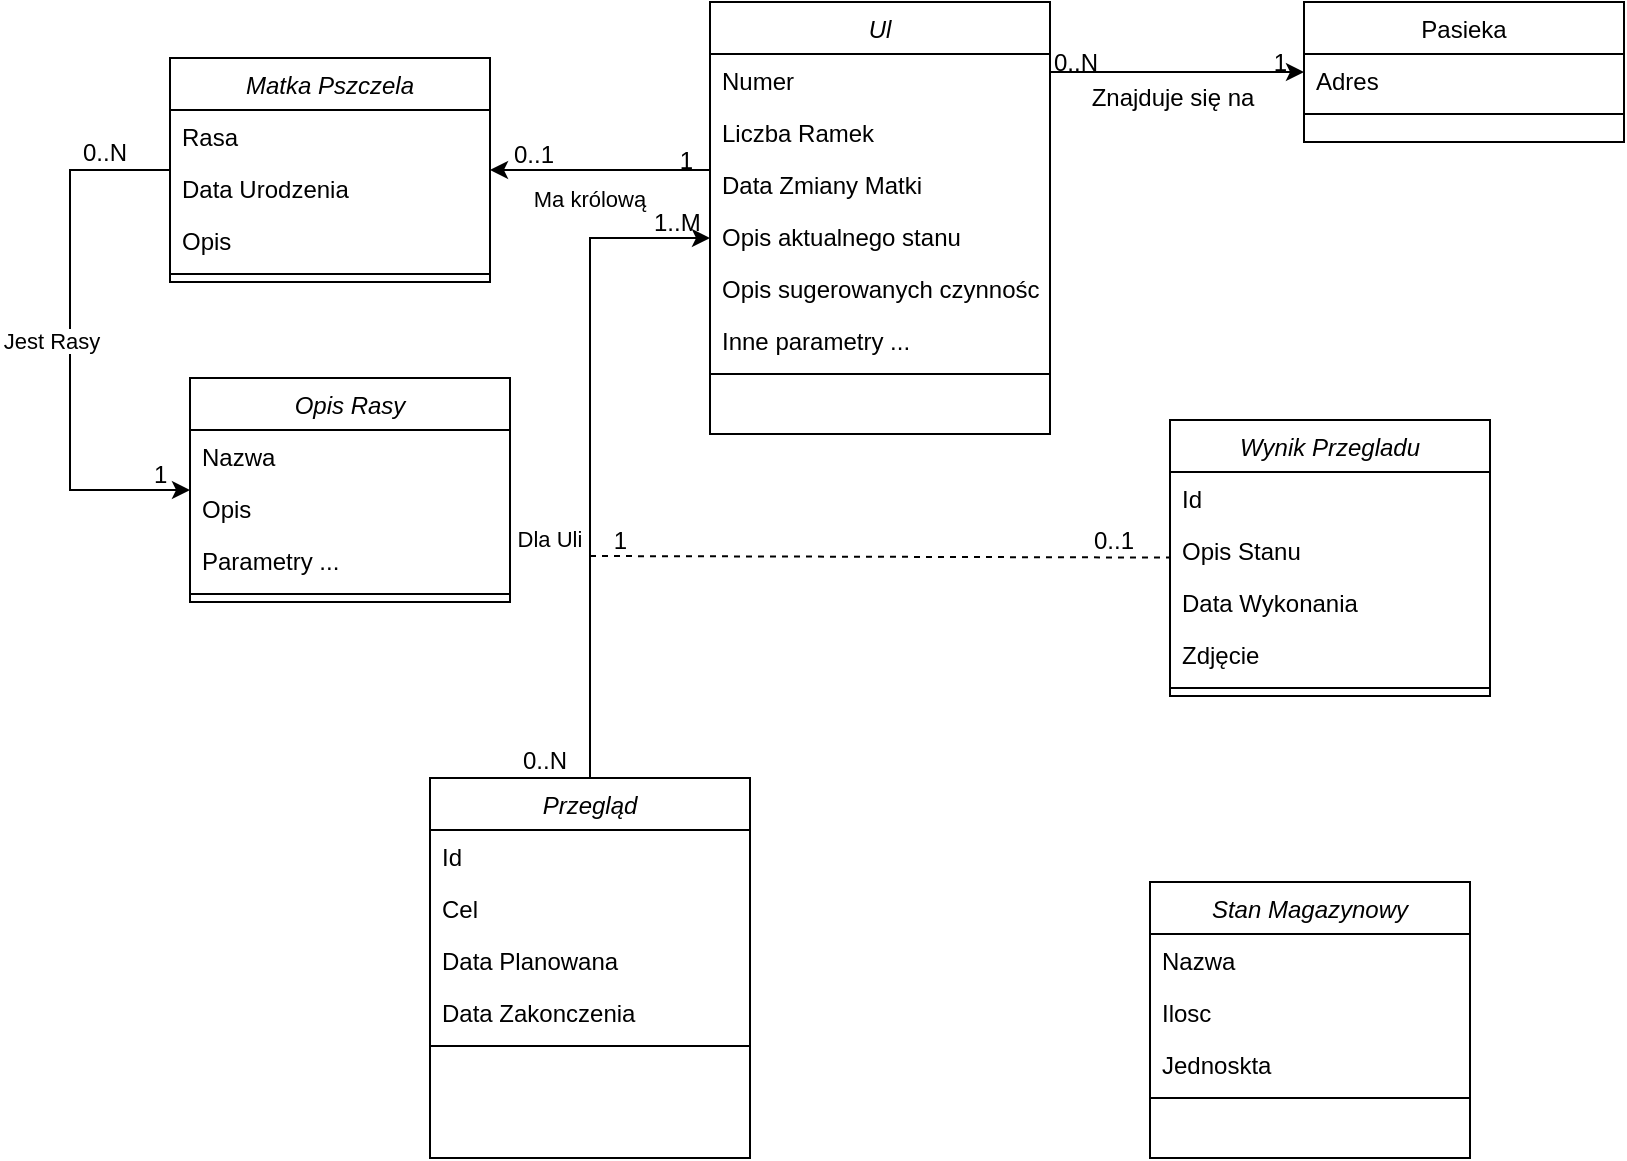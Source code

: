 <mxfile version="20.3.0" type="device"><diagram id="C5RBs43oDa-KdzZeNtuy" name="Page-1"><mxGraphModel dx="1718" dy="1021" grid="1" gridSize="10" guides="1" tooltips="1" connect="1" arrows="1" fold="1" page="1" pageScale="1" pageWidth="827" pageHeight="1169" math="0" shadow="0"><root><mxCell id="WIyWlLk6GJQsqaUBKTNV-0"/><mxCell id="WIyWlLk6GJQsqaUBKTNV-1" parent="WIyWlLk6GJQsqaUBKTNV-0"/><mxCell id="zkfFHV4jXpPFQw0GAbJ--0" value="Ul" style="swimlane;fontStyle=2;align=center;verticalAlign=top;childLayout=stackLayout;horizontal=1;startSize=26;horizontalStack=0;resizeParent=1;resizeLast=0;collapsible=1;marginBottom=0;rounded=0;shadow=0;strokeWidth=1;" parent="WIyWlLk6GJQsqaUBKTNV-1" vertex="1"><mxGeometry x="360" y="122" width="170" height="216" as="geometry"><mxRectangle x="230" y="140" width="160" height="26" as="alternateBounds"/></mxGeometry></mxCell><mxCell id="yQRFKy-zHbKh8yv8wsv9-0" value="Numer" style="text;strokeColor=none;fillColor=none;align=left;verticalAlign=top;spacingLeft=4;spacingRight=4;overflow=hidden;rotatable=0;points=[[0,0.5],[1,0.5]];portConstraint=eastwest;" parent="zkfFHV4jXpPFQw0GAbJ--0" vertex="1"><mxGeometry y="26" width="170" height="26" as="geometry"/></mxCell><mxCell id="KQYb9wl7feehjRUvbvGB-1" value="Liczba Ramek" style="text;strokeColor=none;fillColor=none;align=left;verticalAlign=top;spacingLeft=4;spacingRight=4;overflow=hidden;rotatable=0;points=[[0,0.5],[1,0.5]];portConstraint=eastwest;" parent="zkfFHV4jXpPFQw0GAbJ--0" vertex="1"><mxGeometry y="52" width="170" height="26" as="geometry"/></mxCell><mxCell id="KQYb9wl7feehjRUvbvGB-2" value="Data Zmiany Matki" style="text;strokeColor=none;fillColor=none;align=left;verticalAlign=top;spacingLeft=4;spacingRight=4;overflow=hidden;rotatable=0;points=[[0,0.5],[1,0.5]];portConstraint=eastwest;" parent="zkfFHV4jXpPFQw0GAbJ--0" vertex="1"><mxGeometry y="78" width="170" height="26" as="geometry"/></mxCell><mxCell id="KQYb9wl7feehjRUvbvGB-4" value="Opis aktualnego stanu" style="text;strokeColor=none;fillColor=none;align=left;verticalAlign=top;spacingLeft=4;spacingRight=4;overflow=hidden;rotatable=0;points=[[0,0.5],[1,0.5]];portConstraint=eastwest;" parent="zkfFHV4jXpPFQw0GAbJ--0" vertex="1"><mxGeometry y="104" width="170" height="26" as="geometry"/></mxCell><mxCell id="KQYb9wl7feehjRUvbvGB-6" value="Opis sugerowanych czynności" style="text;strokeColor=none;fillColor=none;align=left;verticalAlign=top;spacingLeft=4;spacingRight=4;overflow=hidden;rotatable=0;points=[[0,0.5],[1,0.5]];portConstraint=eastwest;" parent="zkfFHV4jXpPFQw0GAbJ--0" vertex="1"><mxGeometry y="130" width="170" height="26" as="geometry"/></mxCell><mxCell id="KQYb9wl7feehjRUvbvGB-5" value="Inne parametry ..." style="text;strokeColor=none;fillColor=none;align=left;verticalAlign=top;spacingLeft=4;spacingRight=4;overflow=hidden;rotatable=0;points=[[0,0.5],[1,0.5]];portConstraint=eastwest;" parent="zkfFHV4jXpPFQw0GAbJ--0" vertex="1"><mxGeometry y="156" width="170" height="26" as="geometry"/></mxCell><mxCell id="zkfFHV4jXpPFQw0GAbJ--4" value="" style="line;html=1;strokeWidth=1;align=left;verticalAlign=middle;spacingTop=-1;spacingLeft=3;spacingRight=3;rotatable=0;labelPosition=right;points=[];portConstraint=eastwest;" parent="zkfFHV4jXpPFQw0GAbJ--0" vertex="1"><mxGeometry y="182" width="170" height="8" as="geometry"/></mxCell><mxCell id="zkfFHV4jXpPFQw0GAbJ--17" value="Pasieka" style="swimlane;fontStyle=0;align=center;verticalAlign=top;childLayout=stackLayout;horizontal=1;startSize=26;horizontalStack=0;resizeParent=1;resizeLast=0;collapsible=1;marginBottom=0;rounded=0;shadow=0;strokeWidth=1;" parent="WIyWlLk6GJQsqaUBKTNV-1" vertex="1"><mxGeometry x="657" y="122" width="160" height="70" as="geometry"><mxRectangle x="550" y="140" width="160" height="26" as="alternateBounds"/></mxGeometry></mxCell><mxCell id="zkfFHV4jXpPFQw0GAbJ--18" value="Adres" style="text;align=left;verticalAlign=top;spacingLeft=4;spacingRight=4;overflow=hidden;rotatable=0;points=[[0,0.5],[1,0.5]];portConstraint=eastwest;" parent="zkfFHV4jXpPFQw0GAbJ--17" vertex="1"><mxGeometry y="26" width="160" height="26" as="geometry"/></mxCell><mxCell id="zkfFHV4jXpPFQw0GAbJ--23" value="" style="line;html=1;strokeWidth=1;align=left;verticalAlign=middle;spacingTop=-1;spacingLeft=3;spacingRight=3;rotatable=0;labelPosition=right;points=[];portConstraint=eastwest;" parent="zkfFHV4jXpPFQw0GAbJ--17" vertex="1"><mxGeometry y="52" width="160" height="8" as="geometry"/></mxCell><mxCell id="zkfFHV4jXpPFQw0GAbJ--26" value="" style="endArrow=classic;shadow=0;strokeWidth=1;rounded=0;endFill=1;edgeStyle=elbowEdgeStyle;elbow=vertical;" parent="WIyWlLk6GJQsqaUBKTNV-1" source="zkfFHV4jXpPFQw0GAbJ--0" target="zkfFHV4jXpPFQw0GAbJ--17" edge="1"><mxGeometry x="0.5" y="41" relative="1" as="geometry"><mxPoint x="530" y="192" as="sourcePoint"/><mxPoint x="690" y="192" as="targetPoint"/><mxPoint x="-40" y="32" as="offset"/></mxGeometry></mxCell><mxCell id="zkfFHV4jXpPFQw0GAbJ--27" value="0..N" style="resizable=0;align=left;verticalAlign=bottom;labelBackgroundColor=none;fontSize=12;" parent="zkfFHV4jXpPFQw0GAbJ--26" connectable="0" vertex="1"><mxGeometry x="-1" relative="1" as="geometry"><mxPoint y="4" as="offset"/></mxGeometry></mxCell><mxCell id="zkfFHV4jXpPFQw0GAbJ--28" value="1" style="resizable=0;align=right;verticalAlign=bottom;labelBackgroundColor=none;fontSize=12;" parent="zkfFHV4jXpPFQw0GAbJ--26" connectable="0" vertex="1"><mxGeometry x="1" relative="1" as="geometry"><mxPoint x="-7" y="4" as="offset"/></mxGeometry></mxCell><mxCell id="zkfFHV4jXpPFQw0GAbJ--29" value="Znajduje się na" style="text;html=1;resizable=0;points=[];;align=center;verticalAlign=middle;labelBackgroundColor=none;rounded=0;shadow=0;strokeWidth=1;fontSize=12;" parent="zkfFHV4jXpPFQw0GAbJ--26" vertex="1" connectable="0"><mxGeometry x="0.5" y="49" relative="1" as="geometry"><mxPoint x="-35" y="62" as="offset"/></mxGeometry></mxCell><mxCell id="yQRFKy-zHbKh8yv8wsv9-1" value="Matka Pszczela" style="swimlane;fontStyle=2;align=center;verticalAlign=top;childLayout=stackLayout;horizontal=1;startSize=26;horizontalStack=0;resizeParent=1;resizeLast=0;collapsible=1;marginBottom=0;rounded=0;shadow=0;strokeWidth=1;" parent="WIyWlLk6GJQsqaUBKTNV-1" vertex="1"><mxGeometry x="90" y="150" width="160" height="112" as="geometry"><mxRectangle x="230" y="140" width="160" height="26" as="alternateBounds"/></mxGeometry></mxCell><mxCell id="yQRFKy-zHbKh8yv8wsv9-2" value="Rasa" style="text;strokeColor=none;fillColor=none;align=left;verticalAlign=top;spacingLeft=4;spacingRight=4;overflow=hidden;rotatable=0;points=[[0,0.5],[1,0.5]];portConstraint=eastwest;" parent="yQRFKy-zHbKh8yv8wsv9-1" vertex="1"><mxGeometry y="26" width="160" height="26" as="geometry"/></mxCell><mxCell id="KQYb9wl7feehjRUvbvGB-0" value="Data Urodzenia" style="text;strokeColor=none;fillColor=none;align=left;verticalAlign=top;spacingLeft=4;spacingRight=4;overflow=hidden;rotatable=0;points=[[0,0.5],[1,0.5]];portConstraint=eastwest;" parent="yQRFKy-zHbKh8yv8wsv9-1" vertex="1"><mxGeometry y="52" width="160" height="26" as="geometry"/></mxCell><mxCell id="KQYb9wl7feehjRUvbvGB-13" value="Opis" style="text;strokeColor=none;fillColor=none;align=left;verticalAlign=top;spacingLeft=4;spacingRight=4;overflow=hidden;rotatable=0;points=[[0,0.5],[1,0.5]];portConstraint=eastwest;" parent="yQRFKy-zHbKh8yv8wsv9-1" vertex="1"><mxGeometry y="78" width="160" height="26" as="geometry"/></mxCell><mxCell id="yQRFKy-zHbKh8yv8wsv9-3" value="" style="line;html=1;strokeWidth=1;align=left;verticalAlign=middle;spacingTop=-1;spacingLeft=3;spacingRight=3;rotatable=0;labelPosition=right;points=[];portConstraint=eastwest;" parent="yQRFKy-zHbKh8yv8wsv9-1" vertex="1"><mxGeometry y="104" width="160" height="8" as="geometry"/></mxCell><mxCell id="yQRFKy-zHbKh8yv8wsv9-4" value="Wynik Przegladu" style="swimlane;fontStyle=2;align=center;verticalAlign=top;childLayout=stackLayout;horizontal=1;startSize=26;horizontalStack=0;resizeParent=1;resizeLast=0;collapsible=1;marginBottom=0;rounded=0;shadow=0;strokeWidth=1;" parent="WIyWlLk6GJQsqaUBKTNV-1" vertex="1"><mxGeometry x="590" y="331" width="160" height="138" as="geometry"><mxRectangle x="230" y="140" width="160" height="26" as="alternateBounds"/></mxGeometry></mxCell><mxCell id="KQYb9wl7feehjRUvbvGB-10" value="Id" style="text;strokeColor=none;fillColor=none;align=left;verticalAlign=top;spacingLeft=4;spacingRight=4;overflow=hidden;rotatable=0;points=[[0,0.5],[1,0.5]];portConstraint=eastwest;" parent="yQRFKy-zHbKh8yv8wsv9-4" vertex="1"><mxGeometry y="26" width="160" height="26" as="geometry"/></mxCell><mxCell id="yQRFKy-zHbKh8yv8wsv9-5" value="Opis Stanu" style="text;strokeColor=none;fillColor=none;align=left;verticalAlign=top;spacingLeft=4;spacingRight=4;overflow=hidden;rotatable=0;points=[[0,0.5],[1,0.5]];portConstraint=eastwest;" parent="yQRFKy-zHbKh8yv8wsv9-4" vertex="1"><mxGeometry y="52" width="160" height="26" as="geometry"/></mxCell><mxCell id="KQYb9wl7feehjRUvbvGB-11" value="Data Wykonania" style="text;strokeColor=none;fillColor=none;align=left;verticalAlign=top;spacingLeft=4;spacingRight=4;overflow=hidden;rotatable=0;points=[[0,0.5],[1,0.5]];portConstraint=eastwest;" parent="yQRFKy-zHbKh8yv8wsv9-4" vertex="1"><mxGeometry y="78" width="160" height="26" as="geometry"/></mxCell><mxCell id="KQYb9wl7feehjRUvbvGB-12" value="Zdjęcie" style="text;strokeColor=none;fillColor=none;align=left;verticalAlign=top;spacingLeft=4;spacingRight=4;overflow=hidden;rotatable=0;points=[[0,0.5],[1,0.5]];portConstraint=eastwest;" parent="yQRFKy-zHbKh8yv8wsv9-4" vertex="1"><mxGeometry y="104" width="160" height="26" as="geometry"/></mxCell><mxCell id="yQRFKy-zHbKh8yv8wsv9-6" value="" style="line;html=1;strokeWidth=1;align=left;verticalAlign=middle;spacingTop=-1;spacingLeft=3;spacingRight=3;rotatable=0;labelPosition=right;points=[];portConstraint=eastwest;" parent="yQRFKy-zHbKh8yv8wsv9-4" vertex="1"><mxGeometry y="130" width="160" height="8" as="geometry"/></mxCell><mxCell id="yQRFKy-zHbKh8yv8wsv9-7" value="Przegląd" style="swimlane;fontStyle=2;align=center;verticalAlign=top;childLayout=stackLayout;horizontal=1;startSize=26;horizontalStack=0;resizeParent=1;resizeLast=0;collapsible=1;marginBottom=0;rounded=0;shadow=0;strokeWidth=1;" parent="WIyWlLk6GJQsqaUBKTNV-1" vertex="1"><mxGeometry x="220" y="510" width="160" height="190" as="geometry"><mxRectangle x="230" y="140" width="160" height="26" as="alternateBounds"/></mxGeometry></mxCell><mxCell id="yQRFKy-zHbKh8yv8wsv9-16" value="Id" style="text;strokeColor=none;fillColor=none;align=left;verticalAlign=top;spacingLeft=4;spacingRight=4;overflow=hidden;rotatable=0;points=[[0,0.5],[1,0.5]];portConstraint=eastwest;" parent="yQRFKy-zHbKh8yv8wsv9-7" vertex="1"><mxGeometry y="26" width="160" height="26" as="geometry"/></mxCell><mxCell id="yQRFKy-zHbKh8yv8wsv9-17" value="Cel" style="text;strokeColor=none;fillColor=none;align=left;verticalAlign=top;spacingLeft=4;spacingRight=4;overflow=hidden;rotatable=0;points=[[0,0.5],[1,0.5]];portConstraint=eastwest;" parent="yQRFKy-zHbKh8yv8wsv9-7" vertex="1"><mxGeometry y="52" width="160" height="26" as="geometry"/></mxCell><mxCell id="yQRFKy-zHbKh8yv8wsv9-18" value="Data Planowana" style="text;strokeColor=none;fillColor=none;align=left;verticalAlign=top;spacingLeft=4;spacingRight=4;overflow=hidden;rotatable=0;points=[[0,0.5],[1,0.5]];portConstraint=eastwest;" parent="yQRFKy-zHbKh8yv8wsv9-7" vertex="1"><mxGeometry y="78" width="160" height="26" as="geometry"/></mxCell><mxCell id="yQRFKy-zHbKh8yv8wsv9-19" value="Data Zakonczenia" style="text;strokeColor=none;fillColor=none;align=left;verticalAlign=top;spacingLeft=4;spacingRight=4;overflow=hidden;rotatable=0;points=[[0,0.5],[1,0.5]];portConstraint=eastwest;" parent="yQRFKy-zHbKh8yv8wsv9-7" vertex="1"><mxGeometry y="104" width="160" height="26" as="geometry"/></mxCell><mxCell id="yQRFKy-zHbKh8yv8wsv9-9" value="" style="line;html=1;strokeWidth=1;align=left;verticalAlign=middle;spacingTop=-1;spacingLeft=3;spacingRight=3;rotatable=0;labelPosition=right;points=[];portConstraint=eastwest;" parent="yQRFKy-zHbKh8yv8wsv9-7" vertex="1"><mxGeometry y="130" width="160" height="8" as="geometry"/></mxCell><mxCell id="yQRFKy-zHbKh8yv8wsv9-10" value="Ma królową" style="endArrow=none;shadow=0;strokeWidth=1;rounded=0;endFill=0;edgeStyle=elbowEdgeStyle;elbow=vertical;startArrow=classic;startFill=1;" parent="WIyWlLk6GJQsqaUBKTNV-1" source="yQRFKy-zHbKh8yv8wsv9-1" target="zkfFHV4jXpPFQw0GAbJ--0" edge="1"><mxGeometry x="-0.091" y="-14" relative="1" as="geometry"><mxPoint x="120" y="190.992" as="sourcePoint"/><mxPoint x="320" y="190.992" as="targetPoint"/><mxPoint as="offset"/><Array as="points"><mxPoint x="90" y="250"/></Array></mxGeometry></mxCell><mxCell id="yQRFKy-zHbKh8yv8wsv9-11" value="0..1" style="resizable=0;align=left;verticalAlign=bottom;labelBackgroundColor=none;fontSize=12;" parent="yQRFKy-zHbKh8yv8wsv9-10" connectable="0" vertex="1"><mxGeometry x="-1" relative="1" as="geometry"><mxPoint x="10" y="1" as="offset"/></mxGeometry></mxCell><mxCell id="yQRFKy-zHbKh8yv8wsv9-12" value="1" style="resizable=0;align=right;verticalAlign=bottom;labelBackgroundColor=none;fontSize=12;" parent="yQRFKy-zHbKh8yv8wsv9-10" connectable="0" vertex="1"><mxGeometry x="1" relative="1" as="geometry"><mxPoint x="-7" y="4" as="offset"/></mxGeometry></mxCell><mxCell id="yQRFKy-zHbKh8yv8wsv9-20" value="Dla Uli" style="endArrow=none;shadow=0;strokeWidth=1;rounded=0;endFill=0;edgeStyle=elbowEdgeStyle;elbow=vertical;startArrow=classic;startFill=1;" parent="WIyWlLk6GJQsqaUBKTNV-1" source="zkfFHV4jXpPFQw0GAbJ--0" target="yQRFKy-zHbKh8yv8wsv9-7" edge="1"><mxGeometry x="0.273" y="-20" relative="1" as="geometry"><mxPoint x="110" y="209" as="sourcePoint"/><mxPoint x="370" y="209" as="targetPoint"/><mxPoint as="offset"/><Array as="points"><mxPoint x="390" y="240"/></Array></mxGeometry></mxCell><mxCell id="yQRFKy-zHbKh8yv8wsv9-21" value="1..M" style="resizable=0;align=left;verticalAlign=bottom;labelBackgroundColor=none;fontSize=12;" parent="yQRFKy-zHbKh8yv8wsv9-20" connectable="0" vertex="1"><mxGeometry x="-1" relative="1" as="geometry"><mxPoint x="-30" y="1" as="offset"/></mxGeometry></mxCell><mxCell id="yQRFKy-zHbKh8yv8wsv9-22" value="0..N" style="resizable=0;align=right;verticalAlign=bottom;labelBackgroundColor=none;fontSize=12;" parent="yQRFKy-zHbKh8yv8wsv9-20" connectable="0" vertex="1"><mxGeometry x="1" relative="1" as="geometry"><mxPoint x="-10" as="offset"/></mxGeometry></mxCell><mxCell id="yQRFKy-zHbKh8yv8wsv9-29" value="Opis Rasy" style="swimlane;fontStyle=2;align=center;verticalAlign=top;childLayout=stackLayout;horizontal=1;startSize=26;horizontalStack=0;resizeParent=1;resizeLast=0;collapsible=1;marginBottom=0;rounded=0;shadow=0;strokeWidth=1;" parent="WIyWlLk6GJQsqaUBKTNV-1" vertex="1"><mxGeometry x="100" y="310" width="160" height="112" as="geometry"><mxRectangle x="230" y="140" width="160" height="26" as="alternateBounds"/></mxGeometry></mxCell><mxCell id="yQRFKy-zHbKh8yv8wsv9-32" value="Nazwa" style="text;strokeColor=none;fillColor=none;align=left;verticalAlign=top;spacingLeft=4;spacingRight=4;overflow=hidden;rotatable=0;points=[[0,0.5],[1,0.5]];portConstraint=eastwest;" parent="yQRFKy-zHbKh8yv8wsv9-29" vertex="1"><mxGeometry y="26" width="160" height="26" as="geometry"/></mxCell><mxCell id="KQYb9wl7feehjRUvbvGB-14" value="Opis" style="text;strokeColor=none;fillColor=none;align=left;verticalAlign=top;spacingLeft=4;spacingRight=4;overflow=hidden;rotatable=0;points=[[0,0.5],[1,0.5]];portConstraint=eastwest;" parent="yQRFKy-zHbKh8yv8wsv9-29" vertex="1"><mxGeometry y="52" width="160" height="26" as="geometry"/></mxCell><mxCell id="yQRFKy-zHbKh8yv8wsv9-30" value="Parametry ..." style="text;strokeColor=none;fillColor=none;align=left;verticalAlign=top;spacingLeft=4;spacingRight=4;overflow=hidden;rotatable=0;points=[[0,0.5],[1,0.5]];portConstraint=eastwest;" parent="yQRFKy-zHbKh8yv8wsv9-29" vertex="1"><mxGeometry y="78" width="160" height="26" as="geometry"/></mxCell><mxCell id="yQRFKy-zHbKh8yv8wsv9-31" value="" style="line;html=1;strokeWidth=1;align=left;verticalAlign=middle;spacingTop=-1;spacingLeft=3;spacingRight=3;rotatable=0;labelPosition=right;points=[];portConstraint=eastwest;" parent="yQRFKy-zHbKh8yv8wsv9-29" vertex="1"><mxGeometry y="104" width="160" height="8" as="geometry"/></mxCell><mxCell id="yQRFKy-zHbKh8yv8wsv9-33" value="Jest Rasy" style="endArrow=none;shadow=0;strokeWidth=1;rounded=0;endFill=0;edgeStyle=elbowEdgeStyle;elbow=vertical;startArrow=classic;startFill=1;" parent="WIyWlLk6GJQsqaUBKTNV-1" source="yQRFKy-zHbKh8yv8wsv9-29" target="yQRFKy-zHbKh8yv8wsv9-1" edge="1"><mxGeometry y="9" relative="1" as="geometry"><mxPoint x="260" y="209" as="sourcePoint"/><mxPoint x="520" y="209" as="targetPoint"/><mxPoint as="offset"/><Array as="points"><mxPoint x="40" y="280"/><mxPoint x="-10" y="250"/><mxPoint x="-60" y="200"/><mxPoint x="250" y="260"/></Array></mxGeometry></mxCell><mxCell id="yQRFKy-zHbKh8yv8wsv9-34" value="1" style="resizable=0;align=left;verticalAlign=bottom;labelBackgroundColor=none;fontSize=12;" parent="yQRFKy-zHbKh8yv8wsv9-33" connectable="0" vertex="1"><mxGeometry x="-1" relative="1" as="geometry"><mxPoint x="-20" y="1" as="offset"/></mxGeometry></mxCell><mxCell id="yQRFKy-zHbKh8yv8wsv9-35" value="0..N" style="resizable=0;align=right;verticalAlign=bottom;labelBackgroundColor=none;fontSize=12;" parent="yQRFKy-zHbKh8yv8wsv9-33" connectable="0" vertex="1"><mxGeometry x="1" relative="1" as="geometry"><mxPoint x="-20" as="offset"/></mxGeometry></mxCell><mxCell id="J5khvjNhqAEYTkqBp8pU-0" value="" style="endArrow=none;html=1;rounded=0;dashed=1;" parent="WIyWlLk6GJQsqaUBKTNV-1" target="yQRFKy-zHbKh8yv8wsv9-4" edge="1"><mxGeometry width="50" height="50" relative="1" as="geometry"><mxPoint x="300" y="399" as="sourcePoint"/><mxPoint x="170" y="100" as="targetPoint"/></mxGeometry></mxCell><mxCell id="J5khvjNhqAEYTkqBp8pU-1" value="1" style="resizable=0;align=right;verticalAlign=bottom;labelBackgroundColor=none;fontSize=12;" parent="WIyWlLk6GJQsqaUBKTNV-1" connectable="0" vertex="1"><mxGeometry x="320" y="400" as="geometry"/></mxCell><mxCell id="J5khvjNhqAEYTkqBp8pU-3" value="0..1" style="resizable=0;align=left;verticalAlign=bottom;labelBackgroundColor=none;fontSize=12;" parent="WIyWlLk6GJQsqaUBKTNV-1" connectable="0" vertex="1"><mxGeometry x="550" y="400" as="geometry"/></mxCell><mxCell id="J5khvjNhqAEYTkqBp8pU-4" value="Stan Magazynowy" style="swimlane;fontStyle=2;align=center;verticalAlign=top;childLayout=stackLayout;horizontal=1;startSize=26;horizontalStack=0;resizeParent=1;resizeLast=0;collapsible=1;marginBottom=0;rounded=0;shadow=0;strokeWidth=1;" parent="WIyWlLk6GJQsqaUBKTNV-1" vertex="1"><mxGeometry x="580" y="562" width="160" height="138" as="geometry"><mxRectangle x="230" y="140" width="160" height="26" as="alternateBounds"/></mxGeometry></mxCell><mxCell id="J5khvjNhqAEYTkqBp8pU-5" value="Nazwa" style="text;strokeColor=none;fillColor=none;align=left;verticalAlign=top;spacingLeft=4;spacingRight=4;overflow=hidden;rotatable=0;points=[[0,0.5],[1,0.5]];portConstraint=eastwest;" parent="J5khvjNhqAEYTkqBp8pU-4" vertex="1"><mxGeometry y="26" width="160" height="26" as="geometry"/></mxCell><mxCell id="J5khvjNhqAEYTkqBp8pU-7" value="Ilosc" style="text;strokeColor=none;fillColor=none;align=left;verticalAlign=top;spacingLeft=4;spacingRight=4;overflow=hidden;rotatable=0;points=[[0,0.5],[1,0.5]];portConstraint=eastwest;" parent="J5khvjNhqAEYTkqBp8pU-4" vertex="1"><mxGeometry y="52" width="160" height="26" as="geometry"/></mxCell><mxCell id="J5khvjNhqAEYTkqBp8pU-8" value="Jednoskta" style="text;strokeColor=none;fillColor=none;align=left;verticalAlign=top;spacingLeft=4;spacingRight=4;overflow=hidden;rotatable=0;points=[[0,0.5],[1,0.5]];portConstraint=eastwest;" parent="J5khvjNhqAEYTkqBp8pU-4" vertex="1"><mxGeometry y="78" width="160" height="26" as="geometry"/></mxCell><mxCell id="J5khvjNhqAEYTkqBp8pU-6" value="" style="line;html=1;strokeWidth=1;align=left;verticalAlign=middle;spacingTop=-1;spacingLeft=3;spacingRight=3;rotatable=0;labelPosition=right;points=[];portConstraint=eastwest;" parent="J5khvjNhqAEYTkqBp8pU-4" vertex="1"><mxGeometry y="104" width="160" height="8" as="geometry"/></mxCell></root></mxGraphModel></diagram></mxfile>